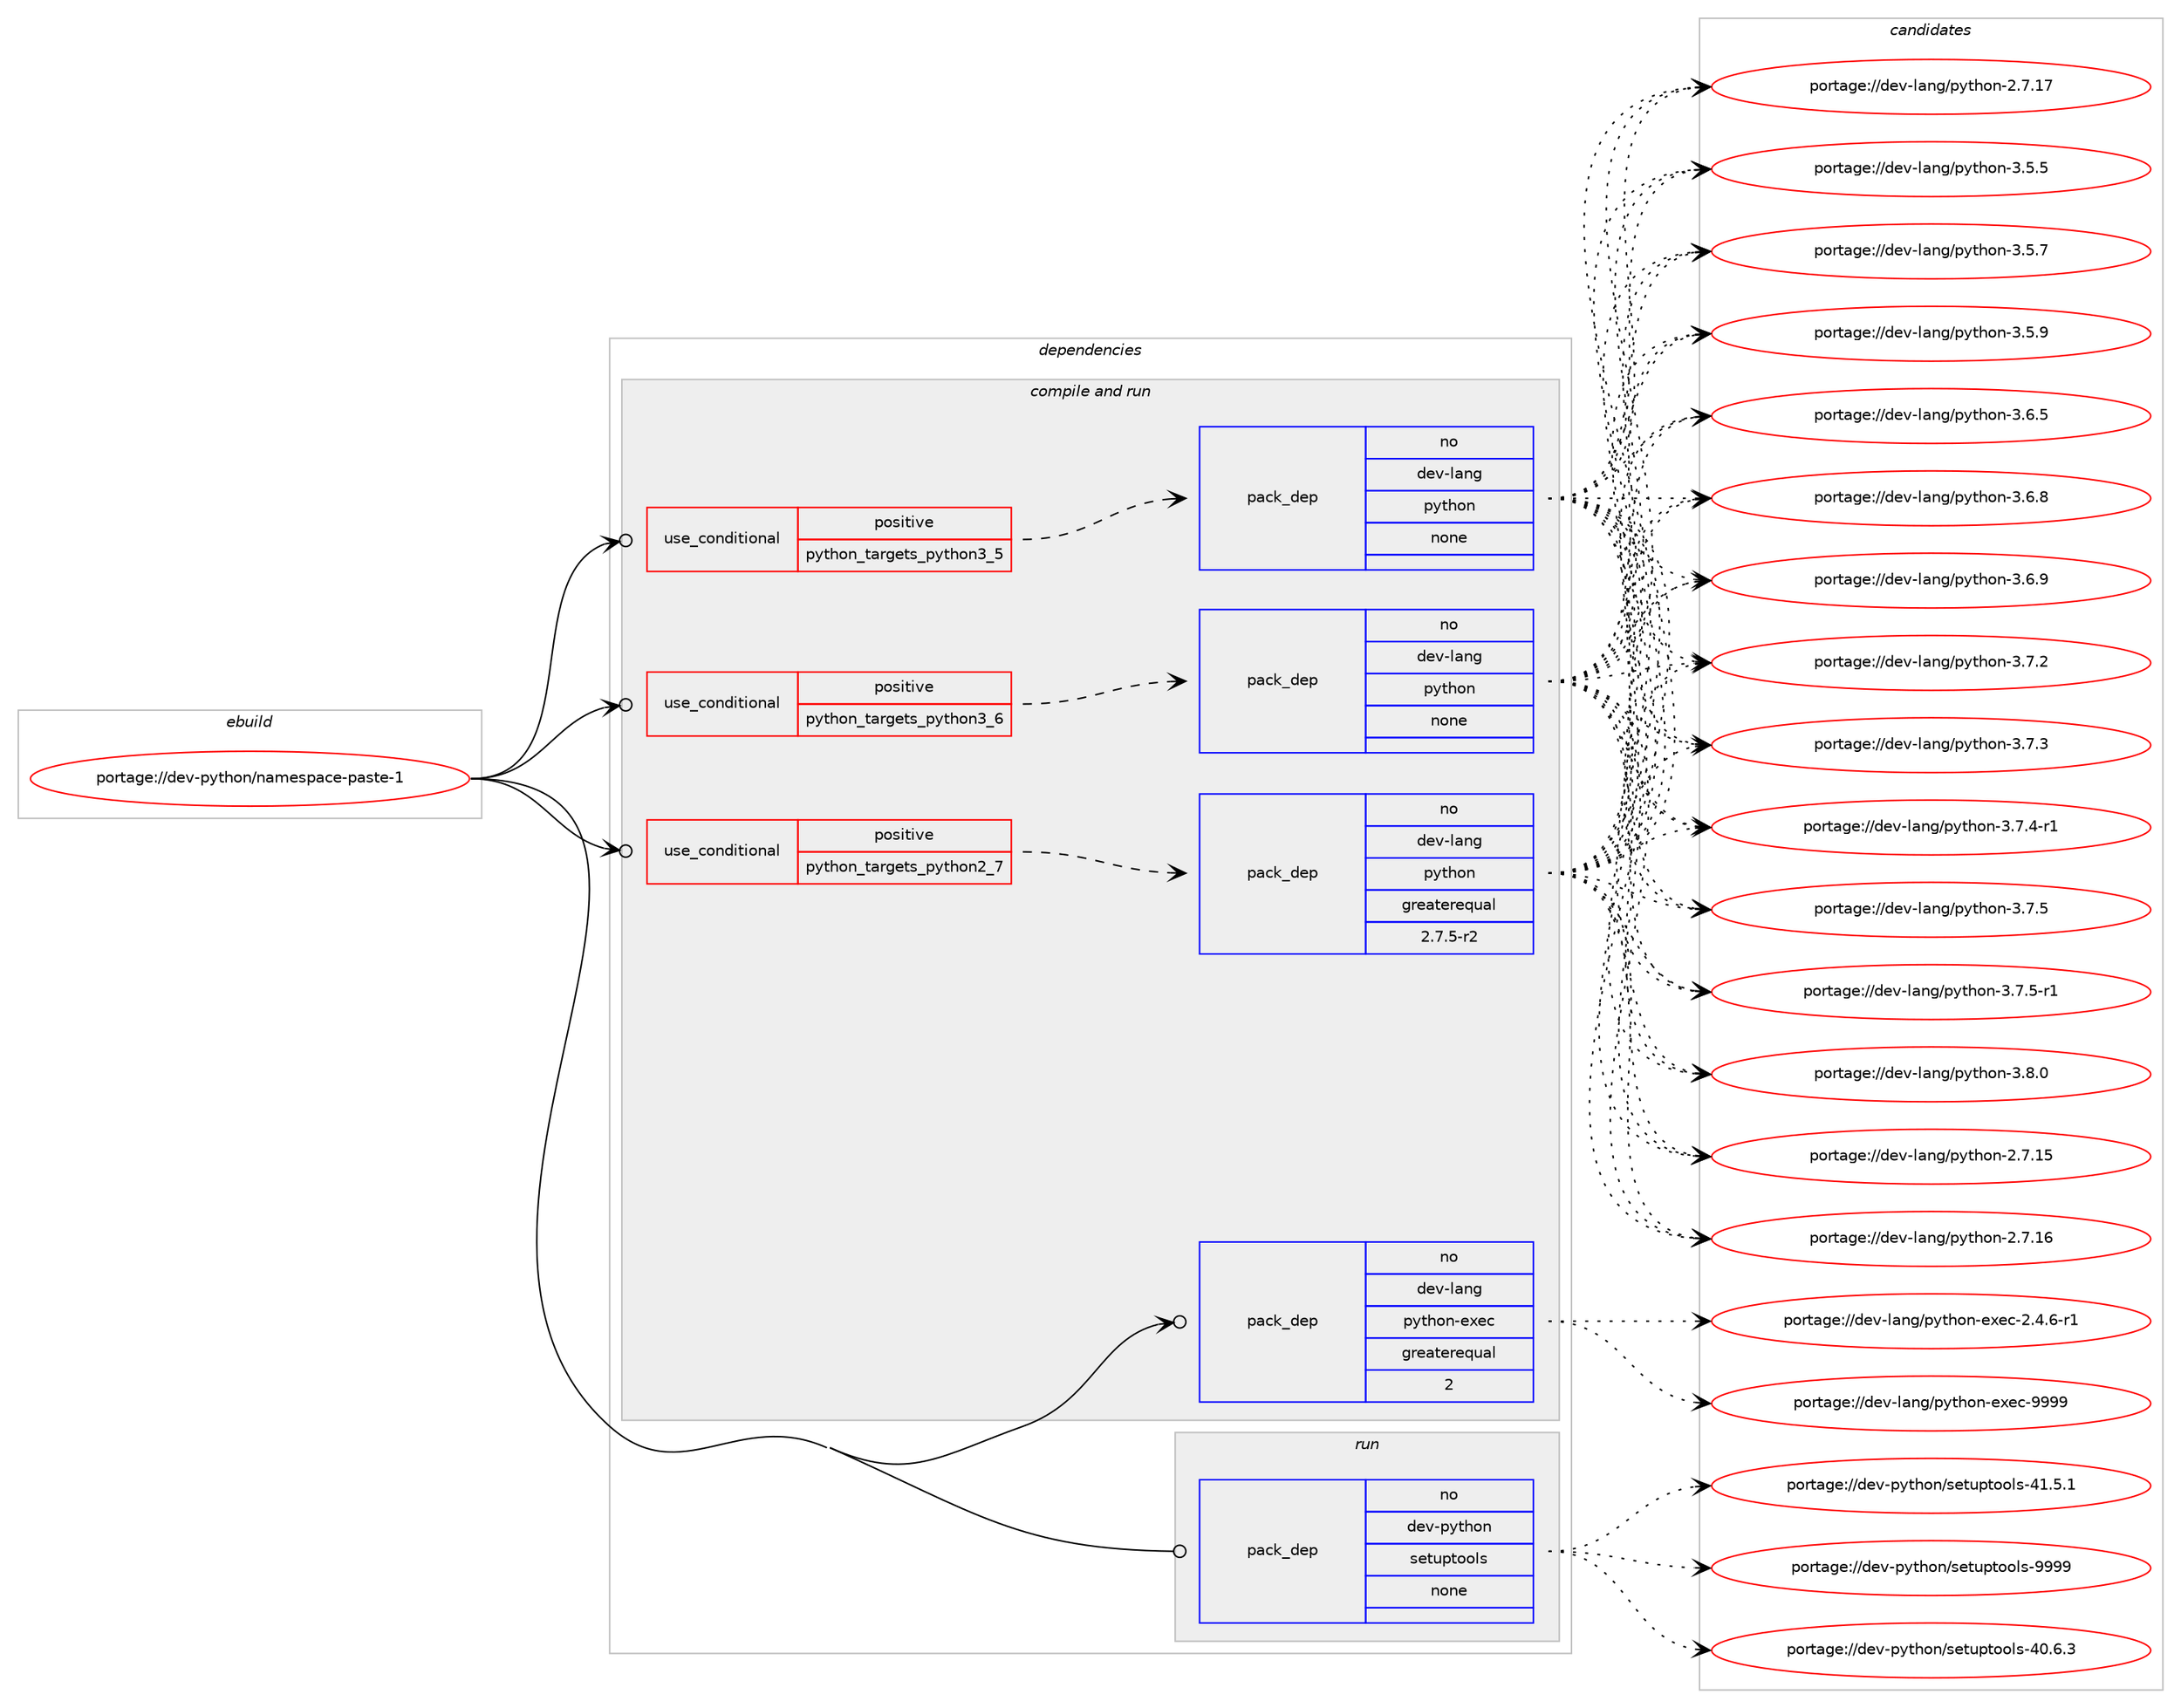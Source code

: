 digraph prolog {

# *************
# Graph options
# *************

newrank=true;
concentrate=true;
compound=true;
graph [rankdir=LR,fontname=Helvetica,fontsize=10,ranksep=1.5];#, ranksep=2.5, nodesep=0.2];
edge  [arrowhead=vee];
node  [fontname=Helvetica,fontsize=10];

# **********
# The ebuild
# **********

subgraph cluster_leftcol {
color=gray;
rank=same;
label=<<i>ebuild</i>>;
id [label="portage://dev-python/namespace-paste-1", color=red, width=4, href="../dev-python/namespace-paste-1.svg"];
}

# ****************
# The dependencies
# ****************

subgraph cluster_midcol {
color=gray;
label=<<i>dependencies</i>>;
subgraph cluster_compile {
fillcolor="#eeeeee";
style=filled;
label=<<i>compile</i>>;
}
subgraph cluster_compileandrun {
fillcolor="#eeeeee";
style=filled;
label=<<i>compile and run</i>>;
subgraph cond32163 {
dependency150645 [label=<<TABLE BORDER="0" CELLBORDER="1" CELLSPACING="0" CELLPADDING="4"><TR><TD ROWSPAN="3" CELLPADDING="10">use_conditional</TD></TR><TR><TD>positive</TD></TR><TR><TD>python_targets_python2_7</TD></TR></TABLE>>, shape=none, color=red];
subgraph pack115154 {
dependency150646 [label=<<TABLE BORDER="0" CELLBORDER="1" CELLSPACING="0" CELLPADDING="4" WIDTH="220"><TR><TD ROWSPAN="6" CELLPADDING="30">pack_dep</TD></TR><TR><TD WIDTH="110">no</TD></TR><TR><TD>dev-lang</TD></TR><TR><TD>python</TD></TR><TR><TD>greaterequal</TD></TR><TR><TD>2.7.5-r2</TD></TR></TABLE>>, shape=none, color=blue];
}
dependency150645:e -> dependency150646:w [weight=20,style="dashed",arrowhead="vee"];
}
id:e -> dependency150645:w [weight=20,style="solid",arrowhead="odotvee"];
subgraph cond32164 {
dependency150647 [label=<<TABLE BORDER="0" CELLBORDER="1" CELLSPACING="0" CELLPADDING="4"><TR><TD ROWSPAN="3" CELLPADDING="10">use_conditional</TD></TR><TR><TD>positive</TD></TR><TR><TD>python_targets_python3_5</TD></TR></TABLE>>, shape=none, color=red];
subgraph pack115155 {
dependency150648 [label=<<TABLE BORDER="0" CELLBORDER="1" CELLSPACING="0" CELLPADDING="4" WIDTH="220"><TR><TD ROWSPAN="6" CELLPADDING="30">pack_dep</TD></TR><TR><TD WIDTH="110">no</TD></TR><TR><TD>dev-lang</TD></TR><TR><TD>python</TD></TR><TR><TD>none</TD></TR><TR><TD></TD></TR></TABLE>>, shape=none, color=blue];
}
dependency150647:e -> dependency150648:w [weight=20,style="dashed",arrowhead="vee"];
}
id:e -> dependency150647:w [weight=20,style="solid",arrowhead="odotvee"];
subgraph cond32165 {
dependency150649 [label=<<TABLE BORDER="0" CELLBORDER="1" CELLSPACING="0" CELLPADDING="4"><TR><TD ROWSPAN="3" CELLPADDING="10">use_conditional</TD></TR><TR><TD>positive</TD></TR><TR><TD>python_targets_python3_6</TD></TR></TABLE>>, shape=none, color=red];
subgraph pack115156 {
dependency150650 [label=<<TABLE BORDER="0" CELLBORDER="1" CELLSPACING="0" CELLPADDING="4" WIDTH="220"><TR><TD ROWSPAN="6" CELLPADDING="30">pack_dep</TD></TR><TR><TD WIDTH="110">no</TD></TR><TR><TD>dev-lang</TD></TR><TR><TD>python</TD></TR><TR><TD>none</TD></TR><TR><TD></TD></TR></TABLE>>, shape=none, color=blue];
}
dependency150649:e -> dependency150650:w [weight=20,style="dashed",arrowhead="vee"];
}
id:e -> dependency150649:w [weight=20,style="solid",arrowhead="odotvee"];
subgraph pack115157 {
dependency150651 [label=<<TABLE BORDER="0" CELLBORDER="1" CELLSPACING="0" CELLPADDING="4" WIDTH="220"><TR><TD ROWSPAN="6" CELLPADDING="30">pack_dep</TD></TR><TR><TD WIDTH="110">no</TD></TR><TR><TD>dev-lang</TD></TR><TR><TD>python-exec</TD></TR><TR><TD>greaterequal</TD></TR><TR><TD>2</TD></TR></TABLE>>, shape=none, color=blue];
}
id:e -> dependency150651:w [weight=20,style="solid",arrowhead="odotvee"];
}
subgraph cluster_run {
fillcolor="#eeeeee";
style=filled;
label=<<i>run</i>>;
subgraph pack115158 {
dependency150652 [label=<<TABLE BORDER="0" CELLBORDER="1" CELLSPACING="0" CELLPADDING="4" WIDTH="220"><TR><TD ROWSPAN="6" CELLPADDING="30">pack_dep</TD></TR><TR><TD WIDTH="110">no</TD></TR><TR><TD>dev-python</TD></TR><TR><TD>setuptools</TD></TR><TR><TD>none</TD></TR><TR><TD></TD></TR></TABLE>>, shape=none, color=blue];
}
id:e -> dependency150652:w [weight=20,style="solid",arrowhead="odot"];
}
}

# **************
# The candidates
# **************

subgraph cluster_choices {
rank=same;
color=gray;
label=<<i>candidates</i>>;

subgraph choice115154 {
color=black;
nodesep=1;
choiceportage10010111845108971101034711212111610411111045504655464953 [label="portage://dev-lang/python-2.7.15", color=red, width=4,href="../dev-lang/python-2.7.15.svg"];
choiceportage10010111845108971101034711212111610411111045504655464954 [label="portage://dev-lang/python-2.7.16", color=red, width=4,href="../dev-lang/python-2.7.16.svg"];
choiceportage10010111845108971101034711212111610411111045504655464955 [label="portage://dev-lang/python-2.7.17", color=red, width=4,href="../dev-lang/python-2.7.17.svg"];
choiceportage100101118451089711010347112121116104111110455146534653 [label="portage://dev-lang/python-3.5.5", color=red, width=4,href="../dev-lang/python-3.5.5.svg"];
choiceportage100101118451089711010347112121116104111110455146534655 [label="portage://dev-lang/python-3.5.7", color=red, width=4,href="../dev-lang/python-3.5.7.svg"];
choiceportage100101118451089711010347112121116104111110455146534657 [label="portage://dev-lang/python-3.5.9", color=red, width=4,href="../dev-lang/python-3.5.9.svg"];
choiceportage100101118451089711010347112121116104111110455146544653 [label="portage://dev-lang/python-3.6.5", color=red, width=4,href="../dev-lang/python-3.6.5.svg"];
choiceportage100101118451089711010347112121116104111110455146544656 [label="portage://dev-lang/python-3.6.8", color=red, width=4,href="../dev-lang/python-3.6.8.svg"];
choiceportage100101118451089711010347112121116104111110455146544657 [label="portage://dev-lang/python-3.6.9", color=red, width=4,href="../dev-lang/python-3.6.9.svg"];
choiceportage100101118451089711010347112121116104111110455146554650 [label="portage://dev-lang/python-3.7.2", color=red, width=4,href="../dev-lang/python-3.7.2.svg"];
choiceportage100101118451089711010347112121116104111110455146554651 [label="portage://dev-lang/python-3.7.3", color=red, width=4,href="../dev-lang/python-3.7.3.svg"];
choiceportage1001011184510897110103471121211161041111104551465546524511449 [label="portage://dev-lang/python-3.7.4-r1", color=red, width=4,href="../dev-lang/python-3.7.4-r1.svg"];
choiceportage100101118451089711010347112121116104111110455146554653 [label="portage://dev-lang/python-3.7.5", color=red, width=4,href="../dev-lang/python-3.7.5.svg"];
choiceportage1001011184510897110103471121211161041111104551465546534511449 [label="portage://dev-lang/python-3.7.5-r1", color=red, width=4,href="../dev-lang/python-3.7.5-r1.svg"];
choiceportage100101118451089711010347112121116104111110455146564648 [label="portage://dev-lang/python-3.8.0", color=red, width=4,href="../dev-lang/python-3.8.0.svg"];
dependency150646:e -> choiceportage10010111845108971101034711212111610411111045504655464953:w [style=dotted,weight="100"];
dependency150646:e -> choiceportage10010111845108971101034711212111610411111045504655464954:w [style=dotted,weight="100"];
dependency150646:e -> choiceportage10010111845108971101034711212111610411111045504655464955:w [style=dotted,weight="100"];
dependency150646:e -> choiceportage100101118451089711010347112121116104111110455146534653:w [style=dotted,weight="100"];
dependency150646:e -> choiceportage100101118451089711010347112121116104111110455146534655:w [style=dotted,weight="100"];
dependency150646:e -> choiceportage100101118451089711010347112121116104111110455146534657:w [style=dotted,weight="100"];
dependency150646:e -> choiceportage100101118451089711010347112121116104111110455146544653:w [style=dotted,weight="100"];
dependency150646:e -> choiceportage100101118451089711010347112121116104111110455146544656:w [style=dotted,weight="100"];
dependency150646:e -> choiceportage100101118451089711010347112121116104111110455146544657:w [style=dotted,weight="100"];
dependency150646:e -> choiceportage100101118451089711010347112121116104111110455146554650:w [style=dotted,weight="100"];
dependency150646:e -> choiceportage100101118451089711010347112121116104111110455146554651:w [style=dotted,weight="100"];
dependency150646:e -> choiceportage1001011184510897110103471121211161041111104551465546524511449:w [style=dotted,weight="100"];
dependency150646:e -> choiceportage100101118451089711010347112121116104111110455146554653:w [style=dotted,weight="100"];
dependency150646:e -> choiceportage1001011184510897110103471121211161041111104551465546534511449:w [style=dotted,weight="100"];
dependency150646:e -> choiceportage100101118451089711010347112121116104111110455146564648:w [style=dotted,weight="100"];
}
subgraph choice115155 {
color=black;
nodesep=1;
choiceportage10010111845108971101034711212111610411111045504655464953 [label="portage://dev-lang/python-2.7.15", color=red, width=4,href="../dev-lang/python-2.7.15.svg"];
choiceportage10010111845108971101034711212111610411111045504655464954 [label="portage://dev-lang/python-2.7.16", color=red, width=4,href="../dev-lang/python-2.7.16.svg"];
choiceportage10010111845108971101034711212111610411111045504655464955 [label="portage://dev-lang/python-2.7.17", color=red, width=4,href="../dev-lang/python-2.7.17.svg"];
choiceportage100101118451089711010347112121116104111110455146534653 [label="portage://dev-lang/python-3.5.5", color=red, width=4,href="../dev-lang/python-3.5.5.svg"];
choiceportage100101118451089711010347112121116104111110455146534655 [label="portage://dev-lang/python-3.5.7", color=red, width=4,href="../dev-lang/python-3.5.7.svg"];
choiceportage100101118451089711010347112121116104111110455146534657 [label="portage://dev-lang/python-3.5.9", color=red, width=4,href="../dev-lang/python-3.5.9.svg"];
choiceportage100101118451089711010347112121116104111110455146544653 [label="portage://dev-lang/python-3.6.5", color=red, width=4,href="../dev-lang/python-3.6.5.svg"];
choiceportage100101118451089711010347112121116104111110455146544656 [label="portage://dev-lang/python-3.6.8", color=red, width=4,href="../dev-lang/python-3.6.8.svg"];
choiceportage100101118451089711010347112121116104111110455146544657 [label="portage://dev-lang/python-3.6.9", color=red, width=4,href="../dev-lang/python-3.6.9.svg"];
choiceportage100101118451089711010347112121116104111110455146554650 [label="portage://dev-lang/python-3.7.2", color=red, width=4,href="../dev-lang/python-3.7.2.svg"];
choiceportage100101118451089711010347112121116104111110455146554651 [label="portage://dev-lang/python-3.7.3", color=red, width=4,href="../dev-lang/python-3.7.3.svg"];
choiceportage1001011184510897110103471121211161041111104551465546524511449 [label="portage://dev-lang/python-3.7.4-r1", color=red, width=4,href="../dev-lang/python-3.7.4-r1.svg"];
choiceportage100101118451089711010347112121116104111110455146554653 [label="portage://dev-lang/python-3.7.5", color=red, width=4,href="../dev-lang/python-3.7.5.svg"];
choiceportage1001011184510897110103471121211161041111104551465546534511449 [label="portage://dev-lang/python-3.7.5-r1", color=red, width=4,href="../dev-lang/python-3.7.5-r1.svg"];
choiceportage100101118451089711010347112121116104111110455146564648 [label="portage://dev-lang/python-3.8.0", color=red, width=4,href="../dev-lang/python-3.8.0.svg"];
dependency150648:e -> choiceportage10010111845108971101034711212111610411111045504655464953:w [style=dotted,weight="100"];
dependency150648:e -> choiceportage10010111845108971101034711212111610411111045504655464954:w [style=dotted,weight="100"];
dependency150648:e -> choiceportage10010111845108971101034711212111610411111045504655464955:w [style=dotted,weight="100"];
dependency150648:e -> choiceportage100101118451089711010347112121116104111110455146534653:w [style=dotted,weight="100"];
dependency150648:e -> choiceportage100101118451089711010347112121116104111110455146534655:w [style=dotted,weight="100"];
dependency150648:e -> choiceportage100101118451089711010347112121116104111110455146534657:w [style=dotted,weight="100"];
dependency150648:e -> choiceportage100101118451089711010347112121116104111110455146544653:w [style=dotted,weight="100"];
dependency150648:e -> choiceportage100101118451089711010347112121116104111110455146544656:w [style=dotted,weight="100"];
dependency150648:e -> choiceportage100101118451089711010347112121116104111110455146544657:w [style=dotted,weight="100"];
dependency150648:e -> choiceportage100101118451089711010347112121116104111110455146554650:w [style=dotted,weight="100"];
dependency150648:e -> choiceportage100101118451089711010347112121116104111110455146554651:w [style=dotted,weight="100"];
dependency150648:e -> choiceportage1001011184510897110103471121211161041111104551465546524511449:w [style=dotted,weight="100"];
dependency150648:e -> choiceportage100101118451089711010347112121116104111110455146554653:w [style=dotted,weight="100"];
dependency150648:e -> choiceportage1001011184510897110103471121211161041111104551465546534511449:w [style=dotted,weight="100"];
dependency150648:e -> choiceportage100101118451089711010347112121116104111110455146564648:w [style=dotted,weight="100"];
}
subgraph choice115156 {
color=black;
nodesep=1;
choiceportage10010111845108971101034711212111610411111045504655464953 [label="portage://dev-lang/python-2.7.15", color=red, width=4,href="../dev-lang/python-2.7.15.svg"];
choiceportage10010111845108971101034711212111610411111045504655464954 [label="portage://dev-lang/python-2.7.16", color=red, width=4,href="../dev-lang/python-2.7.16.svg"];
choiceportage10010111845108971101034711212111610411111045504655464955 [label="portage://dev-lang/python-2.7.17", color=red, width=4,href="../dev-lang/python-2.7.17.svg"];
choiceportage100101118451089711010347112121116104111110455146534653 [label="portage://dev-lang/python-3.5.5", color=red, width=4,href="../dev-lang/python-3.5.5.svg"];
choiceportage100101118451089711010347112121116104111110455146534655 [label="portage://dev-lang/python-3.5.7", color=red, width=4,href="../dev-lang/python-3.5.7.svg"];
choiceportage100101118451089711010347112121116104111110455146534657 [label="portage://dev-lang/python-3.5.9", color=red, width=4,href="../dev-lang/python-3.5.9.svg"];
choiceportage100101118451089711010347112121116104111110455146544653 [label="portage://dev-lang/python-3.6.5", color=red, width=4,href="../dev-lang/python-3.6.5.svg"];
choiceportage100101118451089711010347112121116104111110455146544656 [label="portage://dev-lang/python-3.6.8", color=red, width=4,href="../dev-lang/python-3.6.8.svg"];
choiceportage100101118451089711010347112121116104111110455146544657 [label="portage://dev-lang/python-3.6.9", color=red, width=4,href="../dev-lang/python-3.6.9.svg"];
choiceportage100101118451089711010347112121116104111110455146554650 [label="portage://dev-lang/python-3.7.2", color=red, width=4,href="../dev-lang/python-3.7.2.svg"];
choiceportage100101118451089711010347112121116104111110455146554651 [label="portage://dev-lang/python-3.7.3", color=red, width=4,href="../dev-lang/python-3.7.3.svg"];
choiceportage1001011184510897110103471121211161041111104551465546524511449 [label="portage://dev-lang/python-3.7.4-r1", color=red, width=4,href="../dev-lang/python-3.7.4-r1.svg"];
choiceportage100101118451089711010347112121116104111110455146554653 [label="portage://dev-lang/python-3.7.5", color=red, width=4,href="../dev-lang/python-3.7.5.svg"];
choiceportage1001011184510897110103471121211161041111104551465546534511449 [label="portage://dev-lang/python-3.7.5-r1", color=red, width=4,href="../dev-lang/python-3.7.5-r1.svg"];
choiceportage100101118451089711010347112121116104111110455146564648 [label="portage://dev-lang/python-3.8.0", color=red, width=4,href="../dev-lang/python-3.8.0.svg"];
dependency150650:e -> choiceportage10010111845108971101034711212111610411111045504655464953:w [style=dotted,weight="100"];
dependency150650:e -> choiceportage10010111845108971101034711212111610411111045504655464954:w [style=dotted,weight="100"];
dependency150650:e -> choiceportage10010111845108971101034711212111610411111045504655464955:w [style=dotted,weight="100"];
dependency150650:e -> choiceportage100101118451089711010347112121116104111110455146534653:w [style=dotted,weight="100"];
dependency150650:e -> choiceportage100101118451089711010347112121116104111110455146534655:w [style=dotted,weight="100"];
dependency150650:e -> choiceportage100101118451089711010347112121116104111110455146534657:w [style=dotted,weight="100"];
dependency150650:e -> choiceportage100101118451089711010347112121116104111110455146544653:w [style=dotted,weight="100"];
dependency150650:e -> choiceportage100101118451089711010347112121116104111110455146544656:w [style=dotted,weight="100"];
dependency150650:e -> choiceportage100101118451089711010347112121116104111110455146544657:w [style=dotted,weight="100"];
dependency150650:e -> choiceportage100101118451089711010347112121116104111110455146554650:w [style=dotted,weight="100"];
dependency150650:e -> choiceportage100101118451089711010347112121116104111110455146554651:w [style=dotted,weight="100"];
dependency150650:e -> choiceportage1001011184510897110103471121211161041111104551465546524511449:w [style=dotted,weight="100"];
dependency150650:e -> choiceportage100101118451089711010347112121116104111110455146554653:w [style=dotted,weight="100"];
dependency150650:e -> choiceportage1001011184510897110103471121211161041111104551465546534511449:w [style=dotted,weight="100"];
dependency150650:e -> choiceportage100101118451089711010347112121116104111110455146564648:w [style=dotted,weight="100"];
}
subgraph choice115157 {
color=black;
nodesep=1;
choiceportage10010111845108971101034711212111610411111045101120101994550465246544511449 [label="portage://dev-lang/python-exec-2.4.6-r1", color=red, width=4,href="../dev-lang/python-exec-2.4.6-r1.svg"];
choiceportage10010111845108971101034711212111610411111045101120101994557575757 [label="portage://dev-lang/python-exec-9999", color=red, width=4,href="../dev-lang/python-exec-9999.svg"];
dependency150651:e -> choiceportage10010111845108971101034711212111610411111045101120101994550465246544511449:w [style=dotted,weight="100"];
dependency150651:e -> choiceportage10010111845108971101034711212111610411111045101120101994557575757:w [style=dotted,weight="100"];
}
subgraph choice115158 {
color=black;
nodesep=1;
choiceportage100101118451121211161041111104711510111611711211611111110811545524846544651 [label="portage://dev-python/setuptools-40.6.3", color=red, width=4,href="../dev-python/setuptools-40.6.3.svg"];
choiceportage100101118451121211161041111104711510111611711211611111110811545524946534649 [label="portage://dev-python/setuptools-41.5.1", color=red, width=4,href="../dev-python/setuptools-41.5.1.svg"];
choiceportage10010111845112121116104111110471151011161171121161111111081154557575757 [label="portage://dev-python/setuptools-9999", color=red, width=4,href="../dev-python/setuptools-9999.svg"];
dependency150652:e -> choiceportage100101118451121211161041111104711510111611711211611111110811545524846544651:w [style=dotted,weight="100"];
dependency150652:e -> choiceportage100101118451121211161041111104711510111611711211611111110811545524946534649:w [style=dotted,weight="100"];
dependency150652:e -> choiceportage10010111845112121116104111110471151011161171121161111111081154557575757:w [style=dotted,weight="100"];
}
}

}
